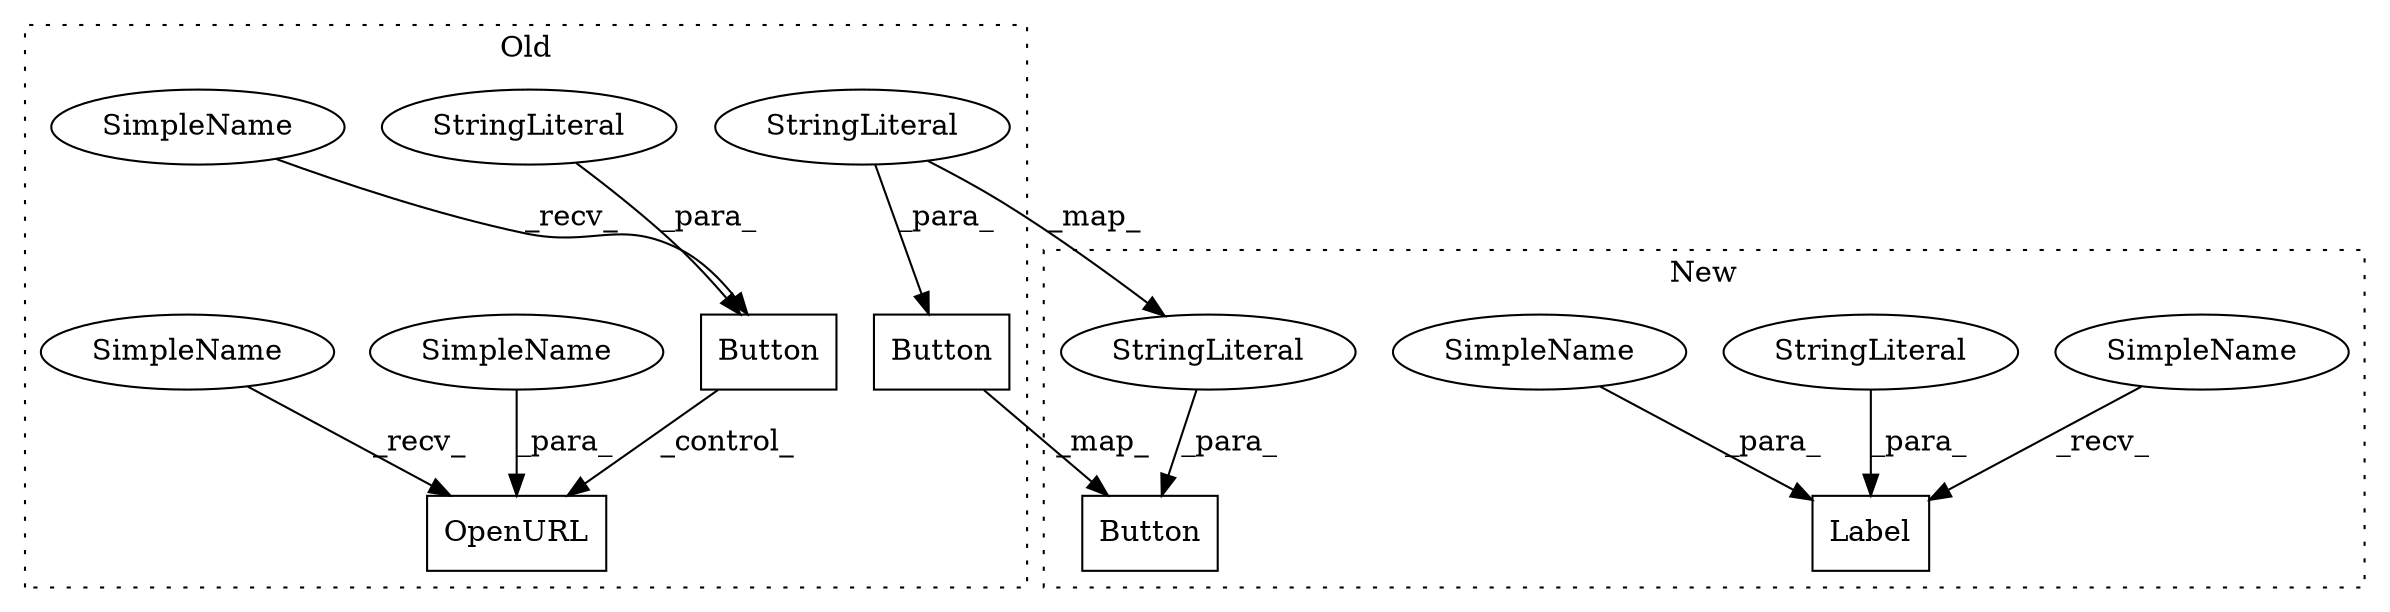digraph G {
subgraph cluster0 {
1 [label="Button" a="32" s="10398,10432" l="7,1" shape="box"];
4 [label="StringLiteral" a="45" s="10405" l="27" shape="ellipse"];
7 [label="Button" a="32" s="13391,13425" l="7,1" shape="box"];
8 [label="OpenURL" a="32" s="13462,13482" l="8,1" shape="box"];
9 [label="StringLiteral" a="45" s="13398" l="27" shape="ellipse"];
10 [label="SimpleName" a="42" s="13381" l="9" shape="ellipse"];
13 [label="SimpleName" a="42" s="13470" l="12" shape="ellipse"];
14 [label="SimpleName" a="42" s="13450" l="11" shape="ellipse"];
label = "Old";
style="dotted";
}
subgraph cluster1 {
2 [label="Button" a="32" s="11482,11516" l="7,1" shape="box"];
3 [label="StringLiteral" a="45" s="11489" l="27" shape="ellipse"];
5 [label="Label" a="32" s="8002,8054" l="6,1" shape="box"];
6 [label="StringLiteral" a="45" s="8008" l="27" shape="ellipse"];
11 [label="SimpleName" a="42" s="8037" l="17" shape="ellipse"];
12 [label="SimpleName" a="42" s="7992" l="9" shape="ellipse"];
label = "New";
style="dotted";
}
1 -> 2 [label="_map_"];
3 -> 2 [label="_para_"];
4 -> 3 [label="_map_"];
4 -> 1 [label="_para_"];
6 -> 5 [label="_para_"];
7 -> 8 [label="_control_"];
9 -> 7 [label="_para_"];
10 -> 7 [label="_recv_"];
11 -> 5 [label="_para_"];
12 -> 5 [label="_recv_"];
13 -> 8 [label="_para_"];
14 -> 8 [label="_recv_"];
}